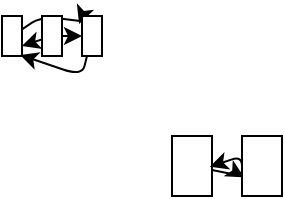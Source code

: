 <mxfile>
    <diagram id="4qBRpYEK4l_I8_hu-7UH" name="Page-1">
        <mxGraphModel dx="107" dy="42" grid="1" gridSize="10" guides="1" tooltips="1" connect="1" arrows="1" fold="1" page="1" pageScale="1" pageWidth="850" pageHeight="1100" math="0" shadow="0">
            <root>
                <mxCell id="0"/>
                <mxCell id="1" parent="0"/>
                <mxCell id="7" style="edgeStyle=none;html=1;entryX=0.056;entryY=0.688;entryDx=0;entryDy=0;entryPerimeter=0;" edge="1" parent="1" source="2" target="5">
                    <mxGeometry relative="1" as="geometry">
                        <Array as="points">
                            <mxPoint x="440" y="940"/>
                        </Array>
                    </mxGeometry>
                </mxCell>
                <mxCell id="2" value="" style="whiteSpace=wrap;html=1;" vertex="1" parent="1">
                    <mxGeometry x="405" y="920" width="20" height="30" as="geometry"/>
                </mxCell>
                <mxCell id="6" style="edgeStyle=none;html=1;entryX=0.948;entryY=0.512;entryDx=0;entryDy=0;entryPerimeter=0;" edge="1" parent="1" source="5" target="2">
                    <mxGeometry relative="1" as="geometry">
                        <Array as="points">
                            <mxPoint x="440" y="940"/>
                            <mxPoint x="440" y="930"/>
                        </Array>
                    </mxGeometry>
                </mxCell>
                <mxCell id="5" value="" style="whiteSpace=wrap;html=1;" vertex="1" parent="1">
                    <mxGeometry x="440" y="920" width="20" height="30" as="geometry"/>
                </mxCell>
                <mxCell id="12" style="edgeStyle=none;html=1;entryX=-0.146;entryY=0.197;entryDx=0;entryDy=0;entryPerimeter=0;" edge="1" parent="1" source="8" target="11">
                    <mxGeometry relative="1" as="geometry">
                        <Array as="points">
                            <mxPoint x="340" y="860"/>
                            <mxPoint x="370" y="864"/>
                            <mxPoint x="370" y="860"/>
                            <mxPoint x="360" y="860"/>
                        </Array>
                    </mxGeometry>
                </mxCell>
                <mxCell id="8" value="" style="whiteSpace=wrap;html=1;" vertex="1" parent="1">
                    <mxGeometry x="320" y="860" width="10" height="20" as="geometry"/>
                </mxCell>
                <mxCell id="13" style="edgeStyle=none;html=1;entryX=1;entryY=0.75;entryDx=0;entryDy=0;" edge="1" parent="1" source="10" target="8">
                    <mxGeometry relative="1" as="geometry"/>
                </mxCell>
                <mxCell id="14" style="edgeStyle=none;html=1;entryX=0;entryY=0.5;entryDx=0;entryDy=0;" edge="1" parent="1" source="10" target="11">
                    <mxGeometry relative="1" as="geometry"/>
                </mxCell>
                <mxCell id="10" value="" style="whiteSpace=wrap;html=1;" vertex="1" parent="1">
                    <mxGeometry x="340" y="860" width="10" height="20" as="geometry"/>
                </mxCell>
                <mxCell id="15" style="edgeStyle=none;html=1;entryX=0.908;entryY=0.974;entryDx=0;entryDy=0;entryPerimeter=0;" edge="1" parent="1" source="11" target="8">
                    <mxGeometry relative="1" as="geometry">
                        <Array as="points">
                            <mxPoint x="360" y="890"/>
                        </Array>
                    </mxGeometry>
                </mxCell>
                <mxCell id="11" value="" style="whiteSpace=wrap;html=1;" vertex="1" parent="1">
                    <mxGeometry x="360" y="860" width="10" height="20" as="geometry"/>
                </mxCell>
            </root>
        </mxGraphModel>
    </diagram>
</mxfile>